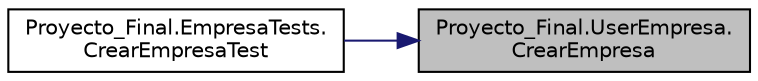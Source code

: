 digraph "Proyecto_Final.UserEmpresa.CrearEmpresa"
{
 // INTERACTIVE_SVG=YES
 // LATEX_PDF_SIZE
  edge [fontname="Helvetica",fontsize="10",labelfontname="Helvetica",labelfontsize="10"];
  node [fontname="Helvetica",fontsize="10",shape=record];
  rankdir="RL";
  Node1 [label="Proyecto_Final.UserEmpresa.\lCrearEmpresa",height=0.2,width=0.4,color="black", fillcolor="grey75", style="filled", fontcolor="black",tooltip="El usuario puede crear la empresa."];
  Node1 -> Node2 [dir="back",color="midnightblue",fontsize="10",style="solid",fontname="Helvetica"];
  Node2 [label="Proyecto_Final.EmpresaTests.\lCrearEmpresaTest",height=0.2,width=0.4,color="black", fillcolor="white", style="filled",URL="$classProyecto__Final_1_1EmpresaTests.html#a5e6b01df8f483ae45ebe5431adec9108",tooltip="Prueba que se pueda crear una Empresa."];
}
